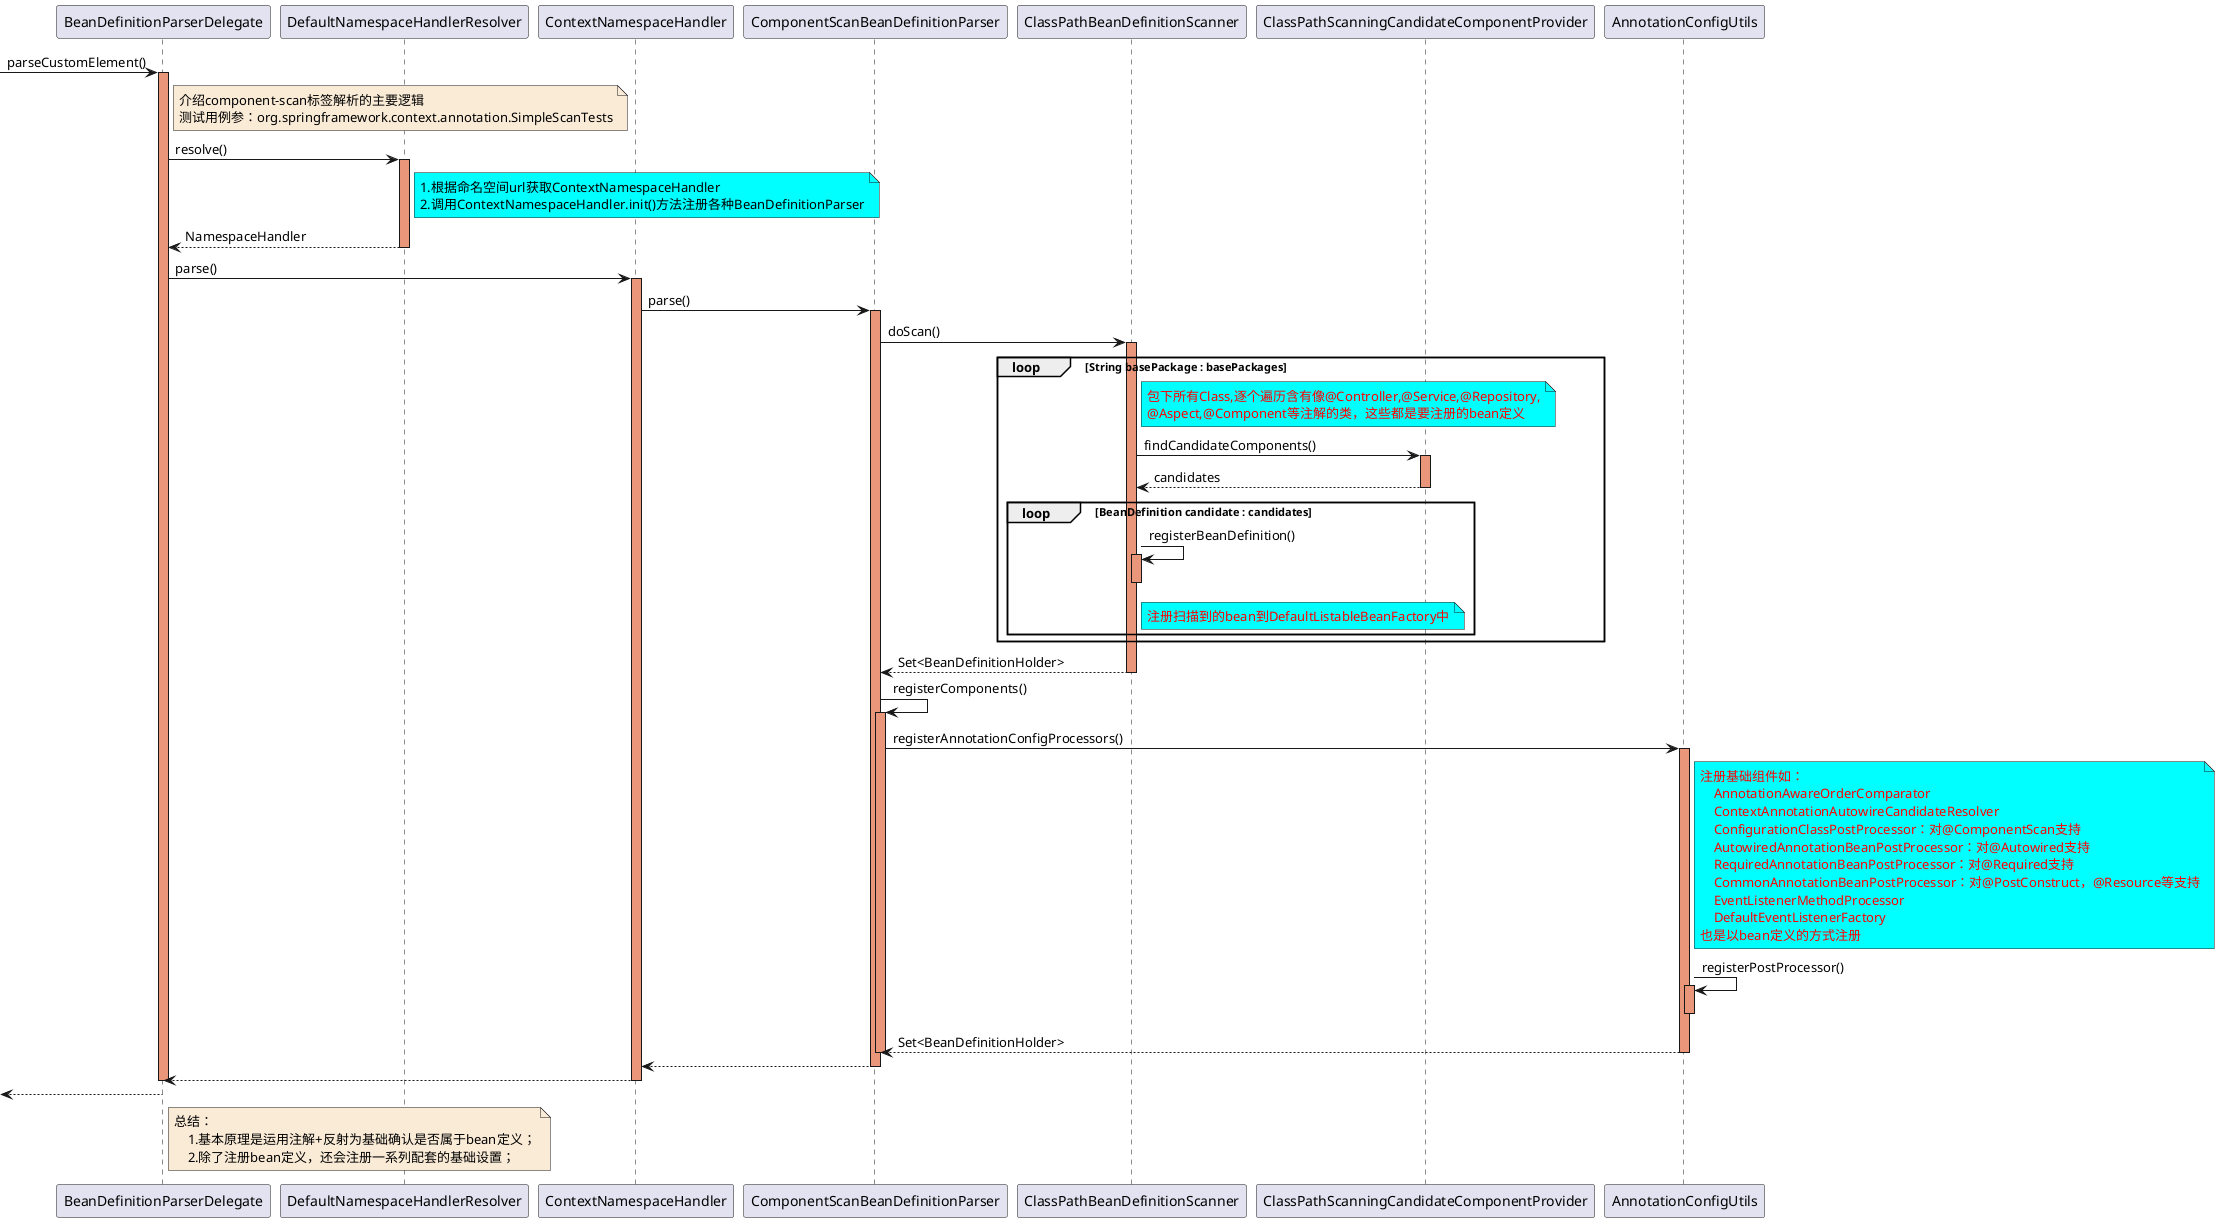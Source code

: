 @startuml

-> BeanDefinitionParserDelegate : parseCustomElement()
activate BeanDefinitionParserDelegate #DarkSalmon

    note right of BeanDefinitionParserDelegate #FAEBD7
        介绍component-scan标签解析的主要逻辑
        测试用例参：org.springframework.context.annotation.SimpleScanTests
    end note

    BeanDefinitionParserDelegate -> DefaultNamespaceHandlerResolver : resolve()
    activate DefaultNamespaceHandlerResolver #DarkSalmon

        note right of DefaultNamespaceHandlerResolver #aqua
            1.根据命名空间url获取ContextNamespaceHandler
            2.调用ContextNamespaceHandler.init()方法注册各种BeanDefinitionParser
        end note

    DefaultNamespaceHandlerResolver --> BeanDefinitionParserDelegate : NamespaceHandler
    deactivate DefaultNamespaceHandlerResolver


    BeanDefinitionParserDelegate -> ContextNamespaceHandler:parse()
    activate ContextNamespaceHandler #DarkSalmon
        ContextNamespaceHandler -> ComponentScanBeanDefinitionParser: parse()
        activate ComponentScanBeanDefinitionParser #DarkSalmon

            ComponentScanBeanDefinitionParser -> ClassPathBeanDefinitionScanner:doScan()
            activate ClassPathBeanDefinitionScanner #DarkSalmon
                loop String basePackage : basePackages
                    note right of ClassPathBeanDefinitionScanner #aqua
                        <font color=red>包下所有Class,逐个遍历含有像@Controller,@Service,@Repository,</font>
                        <font color=red>@Aspect,@Component等注解的类，这些都是要注册的bean定义</font>
                    end note
                    ClassPathBeanDefinitionScanner -> ClassPathScanningCandidateComponentProvider:findCandidateComponents()
                    activate ClassPathScanningCandidateComponentProvider #DarkSalmon
                    ClassPathScanningCandidateComponentProvider --> ClassPathBeanDefinitionScanner : candidates
                    deactivate ClassPathScanningCandidateComponentProvider
                    loop BeanDefinition candidate : candidates
                        ClassPathBeanDefinitionScanner -> ClassPathBeanDefinitionScanner:registerBeanDefinition()
                        activate ClassPathBeanDefinitionScanner #DarkSalmon
                            note right of ClassPathBeanDefinitionScanner #aqua
                                <font color=red>注册扫描到的bean到DefaultListableBeanFactory中</font>
                            end note
                        deactivate ClassPathBeanDefinitionScanner
                    end
                end
            ClassPathBeanDefinitionScanner --> ComponentScanBeanDefinitionParser:Set<BeanDefinitionHolder>
            deactivate ClassPathBeanDefinitionScanner

            ComponentScanBeanDefinitionParser->ComponentScanBeanDefinitionParser:registerComponents()
            activate ComponentScanBeanDefinitionParser #DarkSalmon
                ComponentScanBeanDefinitionParser ->AnnotationConfigUtils : registerAnnotationConfigProcessors()
                activate AnnotationConfigUtils #DarkSalmon
                    note right of AnnotationConfigUtils #aqua
                        <font color=red>注册基础组件如：</font>
                        <font color=red>    AnnotationAwareOrderComparator</font>
                        <font color=red>    ContextAnnotationAutowireCandidateResolver</font>
                        <font color=red>    ConfigurationClassPostProcessor：对@ComponentScan支持</font>
                        <font color=red>    AutowiredAnnotationBeanPostProcessor：对@Autowired支持</font>
                        <font color=red>    RequiredAnnotationBeanPostProcessor：对@Required支持</font>
                        <font color=red>    CommonAnnotationBeanPostProcessor：对@PostConstruct，@Resource等支持</font>
                        <font color=red>    EventListenerMethodProcessor</font>
                        <font color=red>    DefaultEventListenerFactory</font>
                        <font color=red>也是以bean定义的方式注册</font>
                    end note
                    AnnotationConfigUtils ->AnnotationConfigUtils:registerPostProcessor()
                    activate AnnotationConfigUtils #DarkSalmon
                    deactivate AnnotationConfigUtils
                AnnotationConfigUtils --> ComponentScanBeanDefinitionParser : Set<BeanDefinitionHolder>
                deactivate AnnotationConfigUtils
            deactivate ComponentScanBeanDefinitionParser

        ComponentScanBeanDefinitionParser --> ContextNamespaceHandler
        deactivate ComponentScanBeanDefinitionParser
    ContextNamespaceHandler --> BeanDefinitionParserDelegate
    deactivate ContextNamespaceHandler

deactivate BeanDefinitionParserDelegate

<--BeanDefinitionParserDelegate
note right of BeanDefinitionParserDelegate #FAEBD7
    总结：
        1.基本原理是运用注解+反射为基础确认是否属于bean定义；
        2.除了注册bean定义，还会注册一系列配套的基础设置；
end note

@enduml